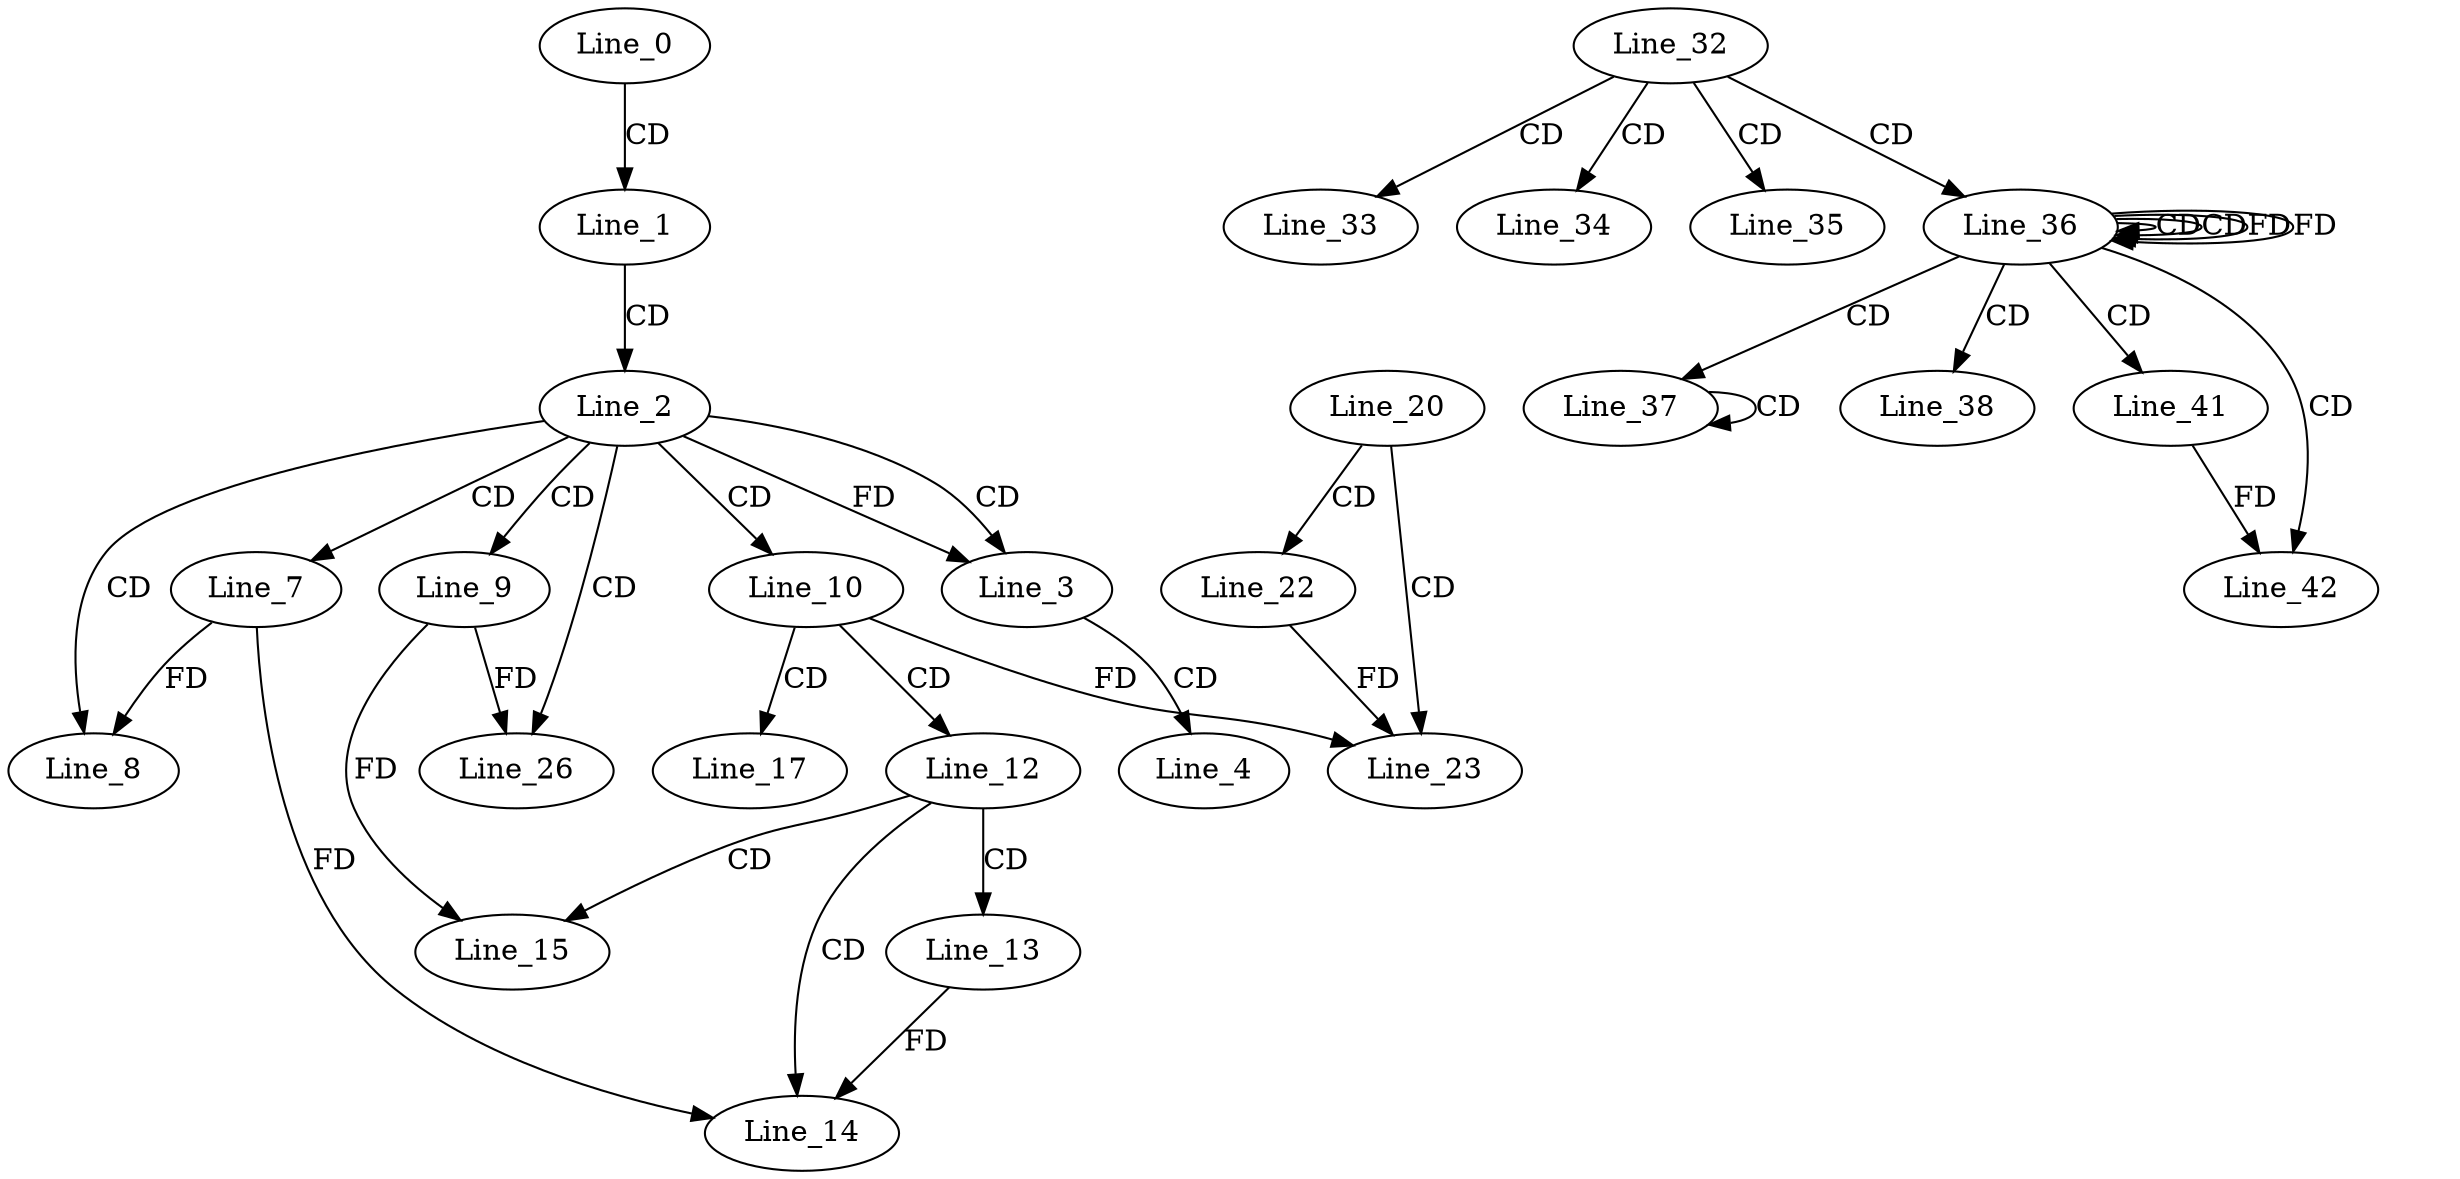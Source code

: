 digraph G {
  Line_0;
  Line_1;
  Line_2;
  Line_3;
  Line_3;
  Line_4;
  Line_7;
  Line_8;
  Line_9;
  Line_10;
  Line_10;
  Line_12;
  Line_13;
  Line_14;
  Line_15;
  Line_17;
  Line_20;
  Line_22;
  Line_23;
  Line_26;
  Line_32;
  Line_33;
  Line_34;
  Line_35;
  Line_36;
  Line_36;
  Line_36;
  Line_37;
  Line_37;
  Line_38;
  Line_41;
  Line_42;
  Line_0 -> Line_1 [ label="CD" ];
  Line_1 -> Line_2 [ label="CD" ];
  Line_2 -> Line_3 [ label="CD" ];
  Line_2 -> Line_3 [ label="FD" ];
  Line_3 -> Line_4 [ label="CD" ];
  Line_2 -> Line_7 [ label="CD" ];
  Line_2 -> Line_8 [ label="CD" ];
  Line_7 -> Line_8 [ label="FD" ];
  Line_2 -> Line_9 [ label="CD" ];
  Line_2 -> Line_10 [ label="CD" ];
  Line_10 -> Line_12 [ label="CD" ];
  Line_12 -> Line_13 [ label="CD" ];
  Line_12 -> Line_14 [ label="CD" ];
  Line_13 -> Line_14 [ label="FD" ];
  Line_7 -> Line_14 [ label="FD" ];
  Line_12 -> Line_15 [ label="CD" ];
  Line_9 -> Line_15 [ label="FD" ];
  Line_10 -> Line_17 [ label="CD" ];
  Line_20 -> Line_22 [ label="CD" ];
  Line_20 -> Line_23 [ label="CD" ];
  Line_10 -> Line_23 [ label="FD" ];
  Line_22 -> Line_23 [ label="FD" ];
  Line_2 -> Line_26 [ label="CD" ];
  Line_9 -> Line_26 [ label="FD" ];
  Line_32 -> Line_33 [ label="CD" ];
  Line_32 -> Line_34 [ label="CD" ];
  Line_32 -> Line_35 [ label="CD" ];
  Line_32 -> Line_36 [ label="CD" ];
  Line_36 -> Line_36 [ label="CD" ];
  Line_36 -> Line_36 [ label="CD" ];
  Line_36 -> Line_36 [ label="FD" ];
  Line_36 -> Line_37 [ label="CD" ];
  Line_37 -> Line_37 [ label="CD" ];
  Line_36 -> Line_38 [ label="CD" ];
  Line_36 -> Line_41 [ label="CD" ];
  Line_36 -> Line_42 [ label="CD" ];
  Line_41 -> Line_42 [ label="FD" ];
  Line_36 -> Line_36 [ label="FD" ];
}
